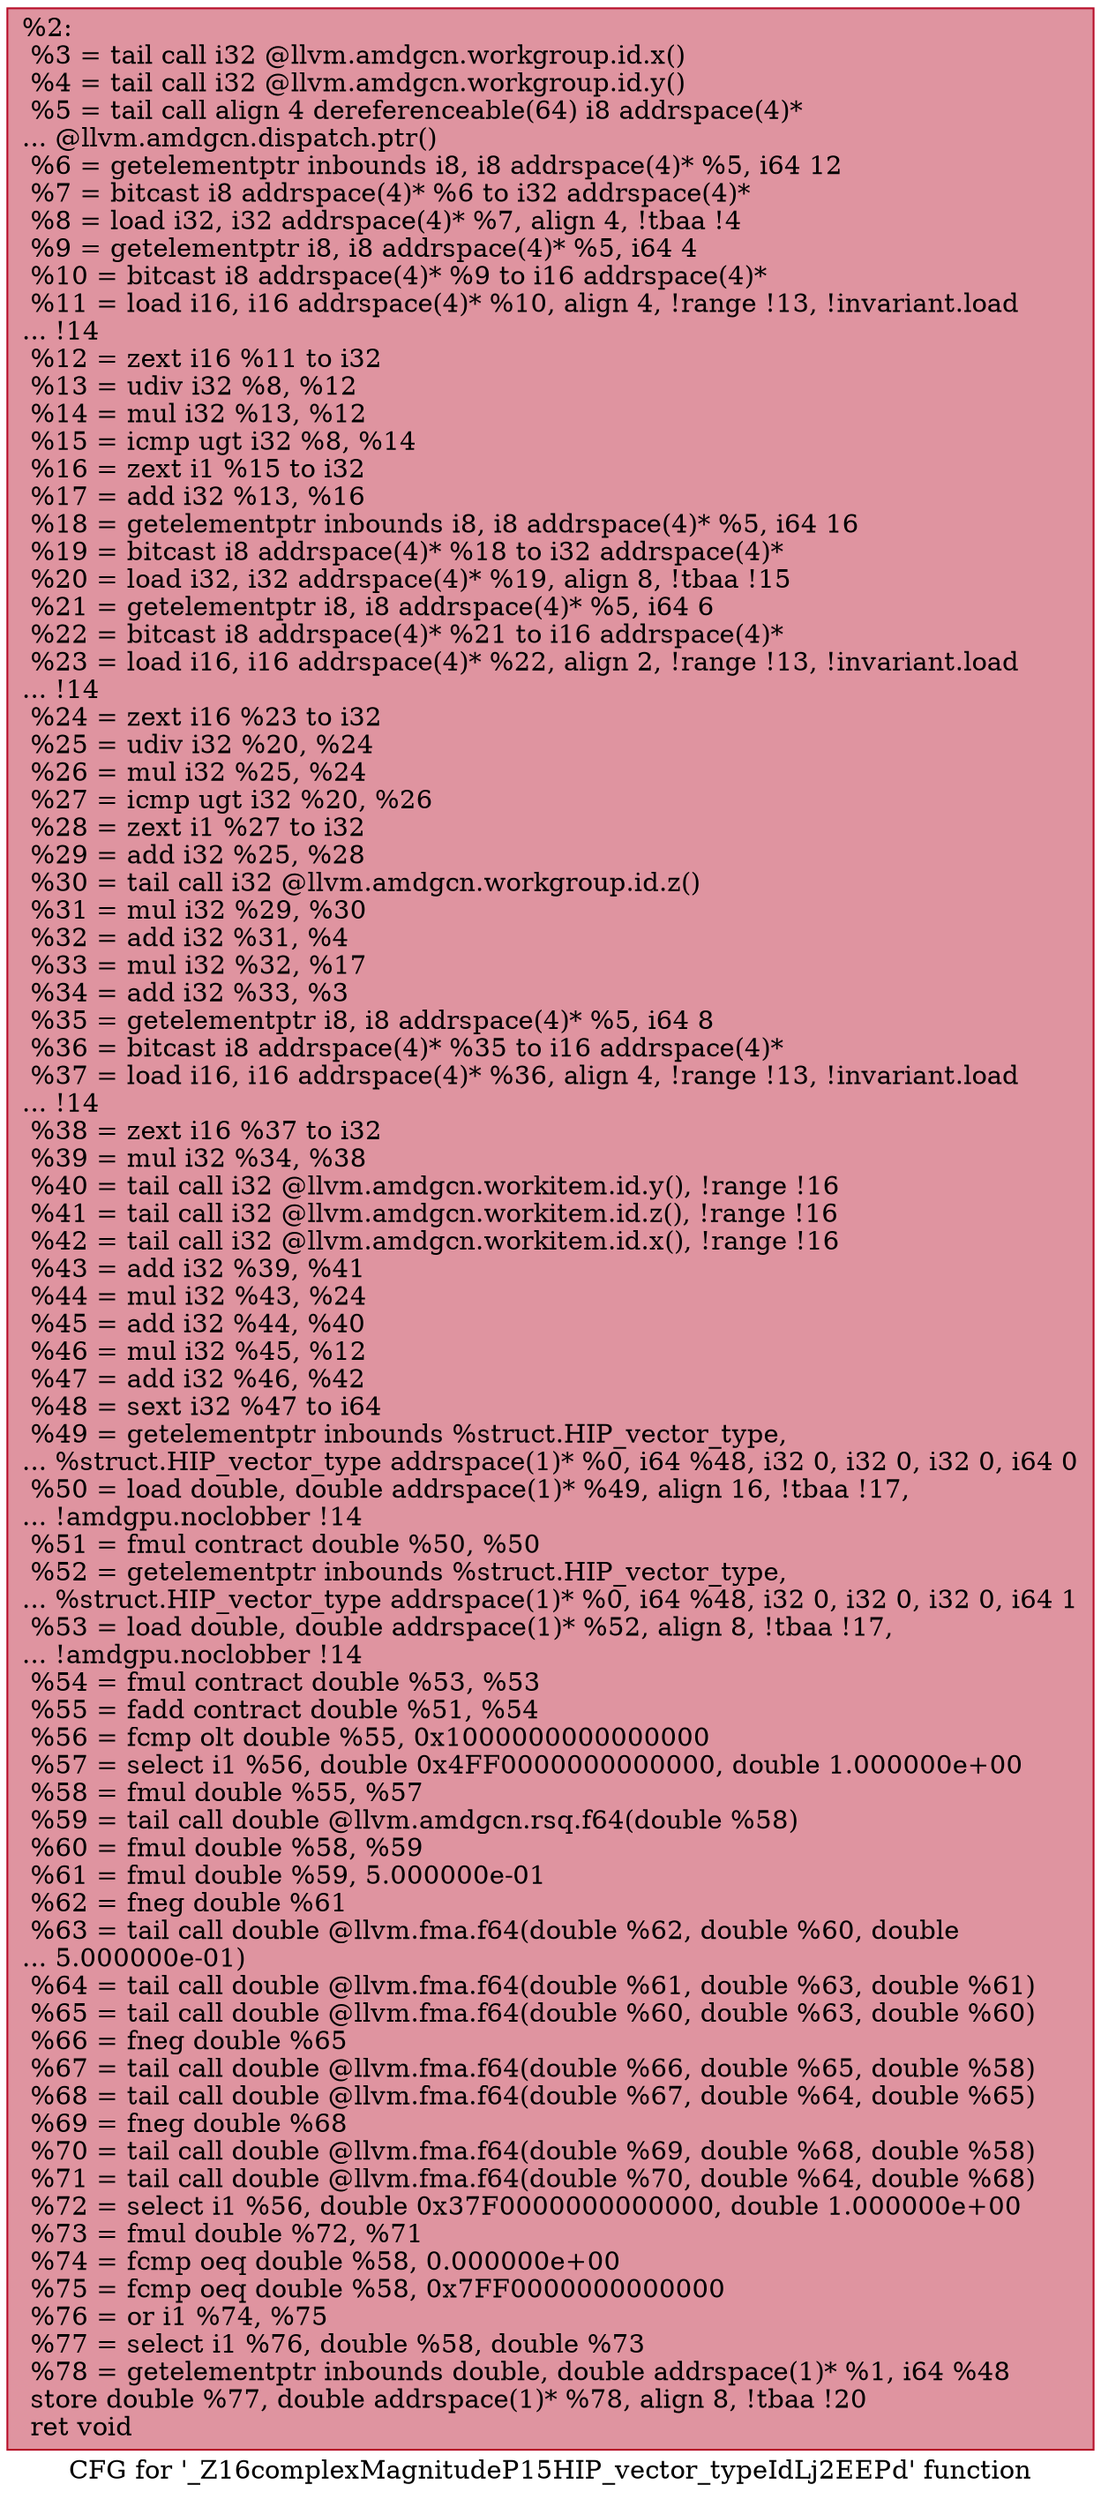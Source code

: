 digraph "CFG for '_Z16complexMagnitudeP15HIP_vector_typeIdLj2EEPd' function" {
	label="CFG for '_Z16complexMagnitudeP15HIP_vector_typeIdLj2EEPd' function";

	Node0x5098b30 [shape=record,color="#b70d28ff", style=filled, fillcolor="#b70d2870",label="{%2:\l  %3 = tail call i32 @llvm.amdgcn.workgroup.id.x()\l  %4 = tail call i32 @llvm.amdgcn.workgroup.id.y()\l  %5 = tail call align 4 dereferenceable(64) i8 addrspace(4)*\l... @llvm.amdgcn.dispatch.ptr()\l  %6 = getelementptr inbounds i8, i8 addrspace(4)* %5, i64 12\l  %7 = bitcast i8 addrspace(4)* %6 to i32 addrspace(4)*\l  %8 = load i32, i32 addrspace(4)* %7, align 4, !tbaa !4\l  %9 = getelementptr i8, i8 addrspace(4)* %5, i64 4\l  %10 = bitcast i8 addrspace(4)* %9 to i16 addrspace(4)*\l  %11 = load i16, i16 addrspace(4)* %10, align 4, !range !13, !invariant.load\l... !14\l  %12 = zext i16 %11 to i32\l  %13 = udiv i32 %8, %12\l  %14 = mul i32 %13, %12\l  %15 = icmp ugt i32 %8, %14\l  %16 = zext i1 %15 to i32\l  %17 = add i32 %13, %16\l  %18 = getelementptr inbounds i8, i8 addrspace(4)* %5, i64 16\l  %19 = bitcast i8 addrspace(4)* %18 to i32 addrspace(4)*\l  %20 = load i32, i32 addrspace(4)* %19, align 8, !tbaa !15\l  %21 = getelementptr i8, i8 addrspace(4)* %5, i64 6\l  %22 = bitcast i8 addrspace(4)* %21 to i16 addrspace(4)*\l  %23 = load i16, i16 addrspace(4)* %22, align 2, !range !13, !invariant.load\l... !14\l  %24 = zext i16 %23 to i32\l  %25 = udiv i32 %20, %24\l  %26 = mul i32 %25, %24\l  %27 = icmp ugt i32 %20, %26\l  %28 = zext i1 %27 to i32\l  %29 = add i32 %25, %28\l  %30 = tail call i32 @llvm.amdgcn.workgroup.id.z()\l  %31 = mul i32 %29, %30\l  %32 = add i32 %31, %4\l  %33 = mul i32 %32, %17\l  %34 = add i32 %33, %3\l  %35 = getelementptr i8, i8 addrspace(4)* %5, i64 8\l  %36 = bitcast i8 addrspace(4)* %35 to i16 addrspace(4)*\l  %37 = load i16, i16 addrspace(4)* %36, align 4, !range !13, !invariant.load\l... !14\l  %38 = zext i16 %37 to i32\l  %39 = mul i32 %34, %38\l  %40 = tail call i32 @llvm.amdgcn.workitem.id.y(), !range !16\l  %41 = tail call i32 @llvm.amdgcn.workitem.id.z(), !range !16\l  %42 = tail call i32 @llvm.amdgcn.workitem.id.x(), !range !16\l  %43 = add i32 %39, %41\l  %44 = mul i32 %43, %24\l  %45 = add i32 %44, %40\l  %46 = mul i32 %45, %12\l  %47 = add i32 %46, %42\l  %48 = sext i32 %47 to i64\l  %49 = getelementptr inbounds %struct.HIP_vector_type,\l... %struct.HIP_vector_type addrspace(1)* %0, i64 %48, i32 0, i32 0, i32 0, i64 0\l  %50 = load double, double addrspace(1)* %49, align 16, !tbaa !17,\l... !amdgpu.noclobber !14\l  %51 = fmul contract double %50, %50\l  %52 = getelementptr inbounds %struct.HIP_vector_type,\l... %struct.HIP_vector_type addrspace(1)* %0, i64 %48, i32 0, i32 0, i32 0, i64 1\l  %53 = load double, double addrspace(1)* %52, align 8, !tbaa !17,\l... !amdgpu.noclobber !14\l  %54 = fmul contract double %53, %53\l  %55 = fadd contract double %51, %54\l  %56 = fcmp olt double %55, 0x1000000000000000\l  %57 = select i1 %56, double 0x4FF0000000000000, double 1.000000e+00\l  %58 = fmul double %55, %57\l  %59 = tail call double @llvm.amdgcn.rsq.f64(double %58)\l  %60 = fmul double %58, %59\l  %61 = fmul double %59, 5.000000e-01\l  %62 = fneg double %61\l  %63 = tail call double @llvm.fma.f64(double %62, double %60, double\l... 5.000000e-01)\l  %64 = tail call double @llvm.fma.f64(double %61, double %63, double %61)\l  %65 = tail call double @llvm.fma.f64(double %60, double %63, double %60)\l  %66 = fneg double %65\l  %67 = tail call double @llvm.fma.f64(double %66, double %65, double %58)\l  %68 = tail call double @llvm.fma.f64(double %67, double %64, double %65)\l  %69 = fneg double %68\l  %70 = tail call double @llvm.fma.f64(double %69, double %68, double %58)\l  %71 = tail call double @llvm.fma.f64(double %70, double %64, double %68)\l  %72 = select i1 %56, double 0x37F0000000000000, double 1.000000e+00\l  %73 = fmul double %72, %71\l  %74 = fcmp oeq double %58, 0.000000e+00\l  %75 = fcmp oeq double %58, 0x7FF0000000000000\l  %76 = or i1 %74, %75\l  %77 = select i1 %76, double %58, double %73\l  %78 = getelementptr inbounds double, double addrspace(1)* %1, i64 %48\l  store double %77, double addrspace(1)* %78, align 8, !tbaa !20\l  ret void\l}"];
}
